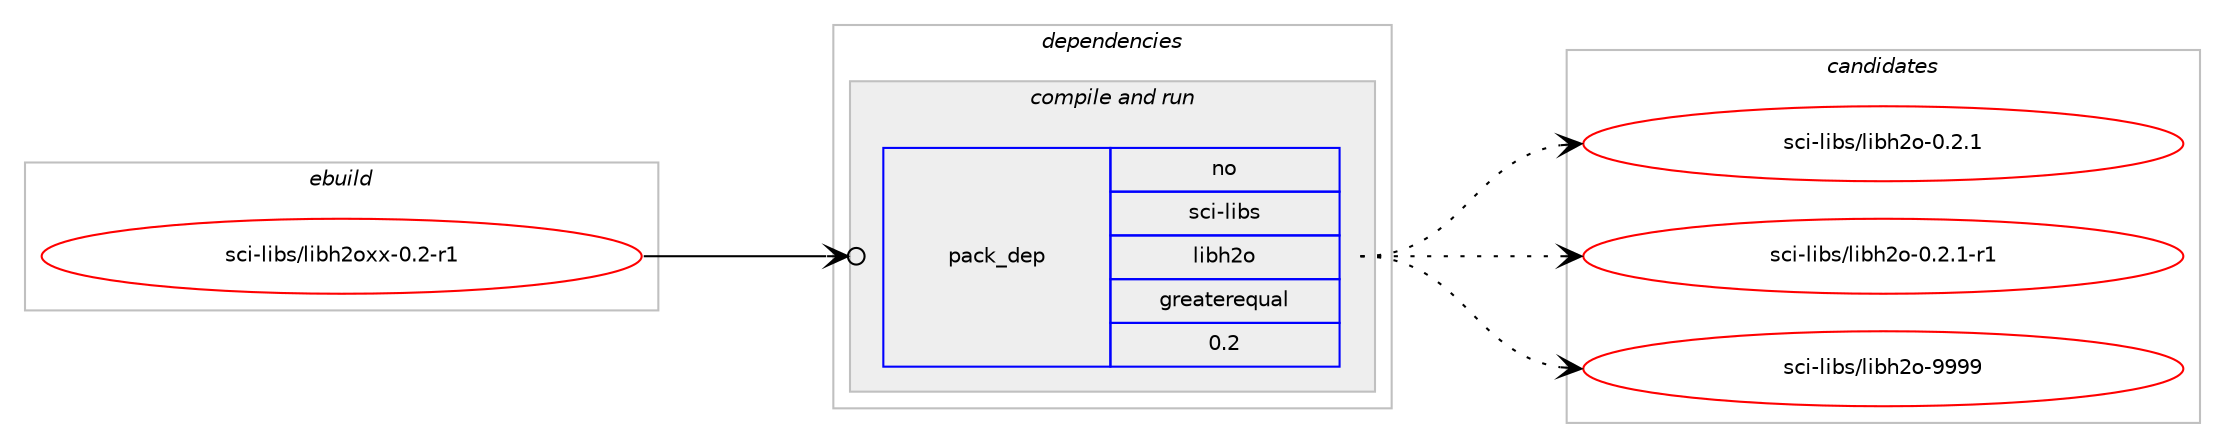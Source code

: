 digraph prolog {

# *************
# Graph options
# *************

newrank=true;
concentrate=true;
compound=true;
graph [rankdir=LR,fontname=Helvetica,fontsize=10,ranksep=1.5];#, ranksep=2.5, nodesep=0.2];
edge  [arrowhead=vee];
node  [fontname=Helvetica,fontsize=10];

# **********
# The ebuild
# **********

subgraph cluster_leftcol {
color=gray;
rank=same;
label=<<i>ebuild</i>>;
id [label="sci-libs/libh2oxx-0.2-r1", color=red, width=4, href="../sci-libs/libh2oxx-0.2-r1.svg"];
}

# ****************
# The dependencies
# ****************

subgraph cluster_midcol {
color=gray;
label=<<i>dependencies</i>>;
subgraph cluster_compile {
fillcolor="#eeeeee";
style=filled;
label=<<i>compile</i>>;
}
subgraph cluster_compileandrun {
fillcolor="#eeeeee";
style=filled;
label=<<i>compile and run</i>>;
subgraph pack609 {
dependency849 [label=<<TABLE BORDER="0" CELLBORDER="1" CELLSPACING="0" CELLPADDING="4" WIDTH="220"><TR><TD ROWSPAN="6" CELLPADDING="30">pack_dep</TD></TR><TR><TD WIDTH="110">no</TD></TR><TR><TD>sci-libs</TD></TR><TR><TD>libh2o</TD></TR><TR><TD>greaterequal</TD></TR><TR><TD>0.2</TD></TR></TABLE>>, shape=none, color=blue];
}
id:e -> dependency849:w [weight=20,style="solid",arrowhead="odotvee"];
}
subgraph cluster_run {
fillcolor="#eeeeee";
style=filled;
label=<<i>run</i>>;
}
}

# **************
# The candidates
# **************

subgraph cluster_choices {
rank=same;
color=gray;
label=<<i>candidates</i>>;

subgraph choice609 {
color=black;
nodesep=1;
choice115991054510810598115471081059810450111454846504649 [label="sci-libs/libh2o-0.2.1", color=red, width=4,href="../sci-libs/libh2o-0.2.1.svg"];
choice1159910545108105981154710810598104501114548465046494511449 [label="sci-libs/libh2o-0.2.1-r1", color=red, width=4,href="../sci-libs/libh2o-0.2.1-r1.svg"];
choice1159910545108105981154710810598104501114557575757 [label="sci-libs/libh2o-9999", color=red, width=4,href="../sci-libs/libh2o-9999.svg"];
dependency849:e -> choice115991054510810598115471081059810450111454846504649:w [style=dotted,weight="100"];
dependency849:e -> choice1159910545108105981154710810598104501114548465046494511449:w [style=dotted,weight="100"];
dependency849:e -> choice1159910545108105981154710810598104501114557575757:w [style=dotted,weight="100"];
}
}

}
